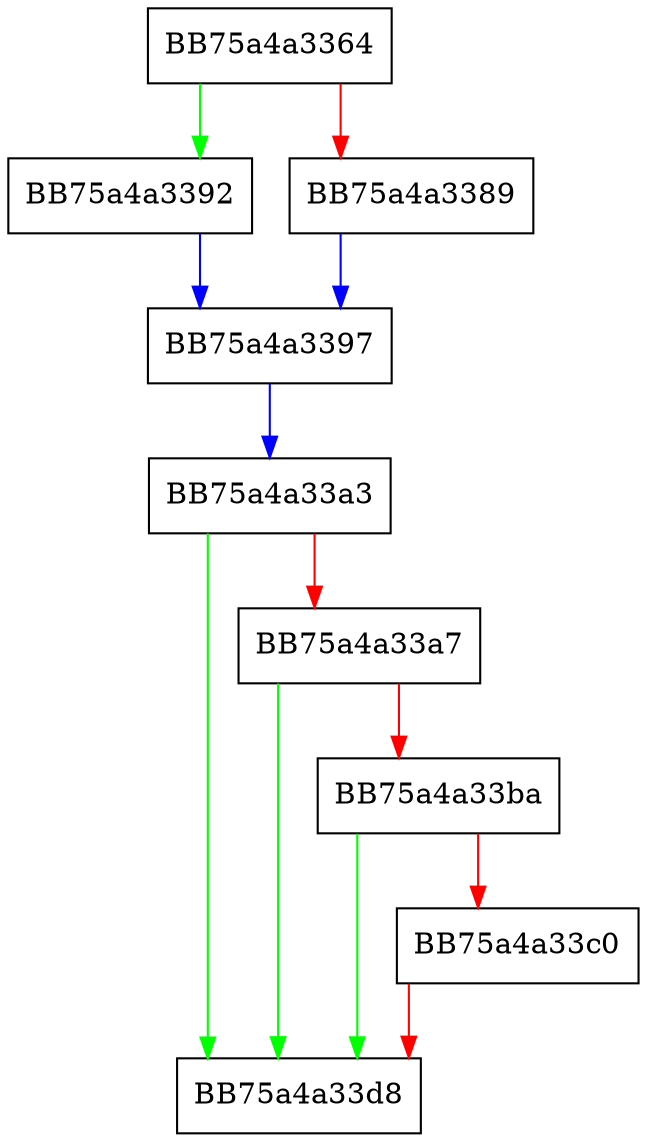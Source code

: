 digraph AsyncDssQuery {
  node [shape="box"];
  graph [splines=ortho];
  BB75a4a3364 -> BB75a4a3392 [color="green"];
  BB75a4a3364 -> BB75a4a3389 [color="red"];
  BB75a4a3389 -> BB75a4a3397 [color="blue"];
  BB75a4a3392 -> BB75a4a3397 [color="blue"];
  BB75a4a3397 -> BB75a4a33a3 [color="blue"];
  BB75a4a33a3 -> BB75a4a33d8 [color="green"];
  BB75a4a33a3 -> BB75a4a33a7 [color="red"];
  BB75a4a33a7 -> BB75a4a33d8 [color="green"];
  BB75a4a33a7 -> BB75a4a33ba [color="red"];
  BB75a4a33ba -> BB75a4a33d8 [color="green"];
  BB75a4a33ba -> BB75a4a33c0 [color="red"];
  BB75a4a33c0 -> BB75a4a33d8 [color="red"];
}